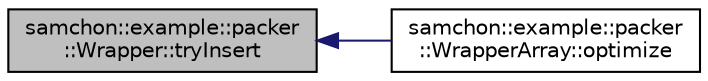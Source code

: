 digraph "samchon::example::packer::Wrapper::tryInsert"
{
  edge [fontname="Helvetica",fontsize="10",labelfontname="Helvetica",labelfontsize="10"];
  node [fontname="Helvetica",fontsize="10",shape=record];
  rankdir="LR";
  Node1 [label="samchon::example::packer\l::Wrapper::tryInsert",height=0.2,width=0.4,color="black", fillcolor="grey75", style="filled", fontcolor="black"];
  Node1 -> Node2 [dir="back",color="midnightblue",fontsize="10",style="solid",fontname="Helvetica"];
  Node2 [label="samchon::example::packer\l::WrapperArray::optimize",height=0.2,width=0.4,color="black", fillcolor="white", style="filled",URL="$d4/dfe/classsamchon_1_1example_1_1packer_1_1WrapperArray.html#abca68d5edcfab0d7f7980e13887502c5",tooltip="Optimize to retrieve the best solution. "];
}
